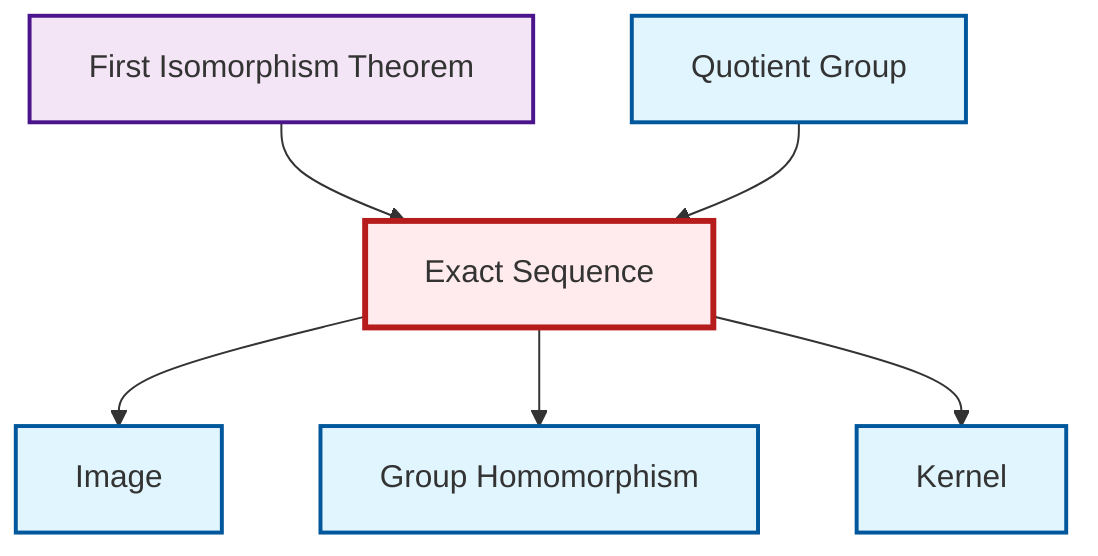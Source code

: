 graph TD
    classDef definition fill:#e1f5fe,stroke:#01579b,stroke-width:2px
    classDef theorem fill:#f3e5f5,stroke:#4a148c,stroke-width:2px
    classDef axiom fill:#fff3e0,stroke:#e65100,stroke-width:2px
    classDef example fill:#e8f5e9,stroke:#1b5e20,stroke-width:2px
    classDef current fill:#ffebee,stroke:#b71c1c,stroke-width:3px
    def-homomorphism["Group Homomorphism"]:::definition
    def-image["Image"]:::definition
    def-kernel["Kernel"]:::definition
    def-exact-sequence["Exact Sequence"]:::definition
    thm-first-isomorphism["First Isomorphism Theorem"]:::theorem
    def-quotient-group["Quotient Group"]:::definition
    thm-first-isomorphism --> def-exact-sequence
    def-exact-sequence --> def-image
    def-exact-sequence --> def-homomorphism
    def-exact-sequence --> def-kernel
    def-quotient-group --> def-exact-sequence
    class def-exact-sequence current